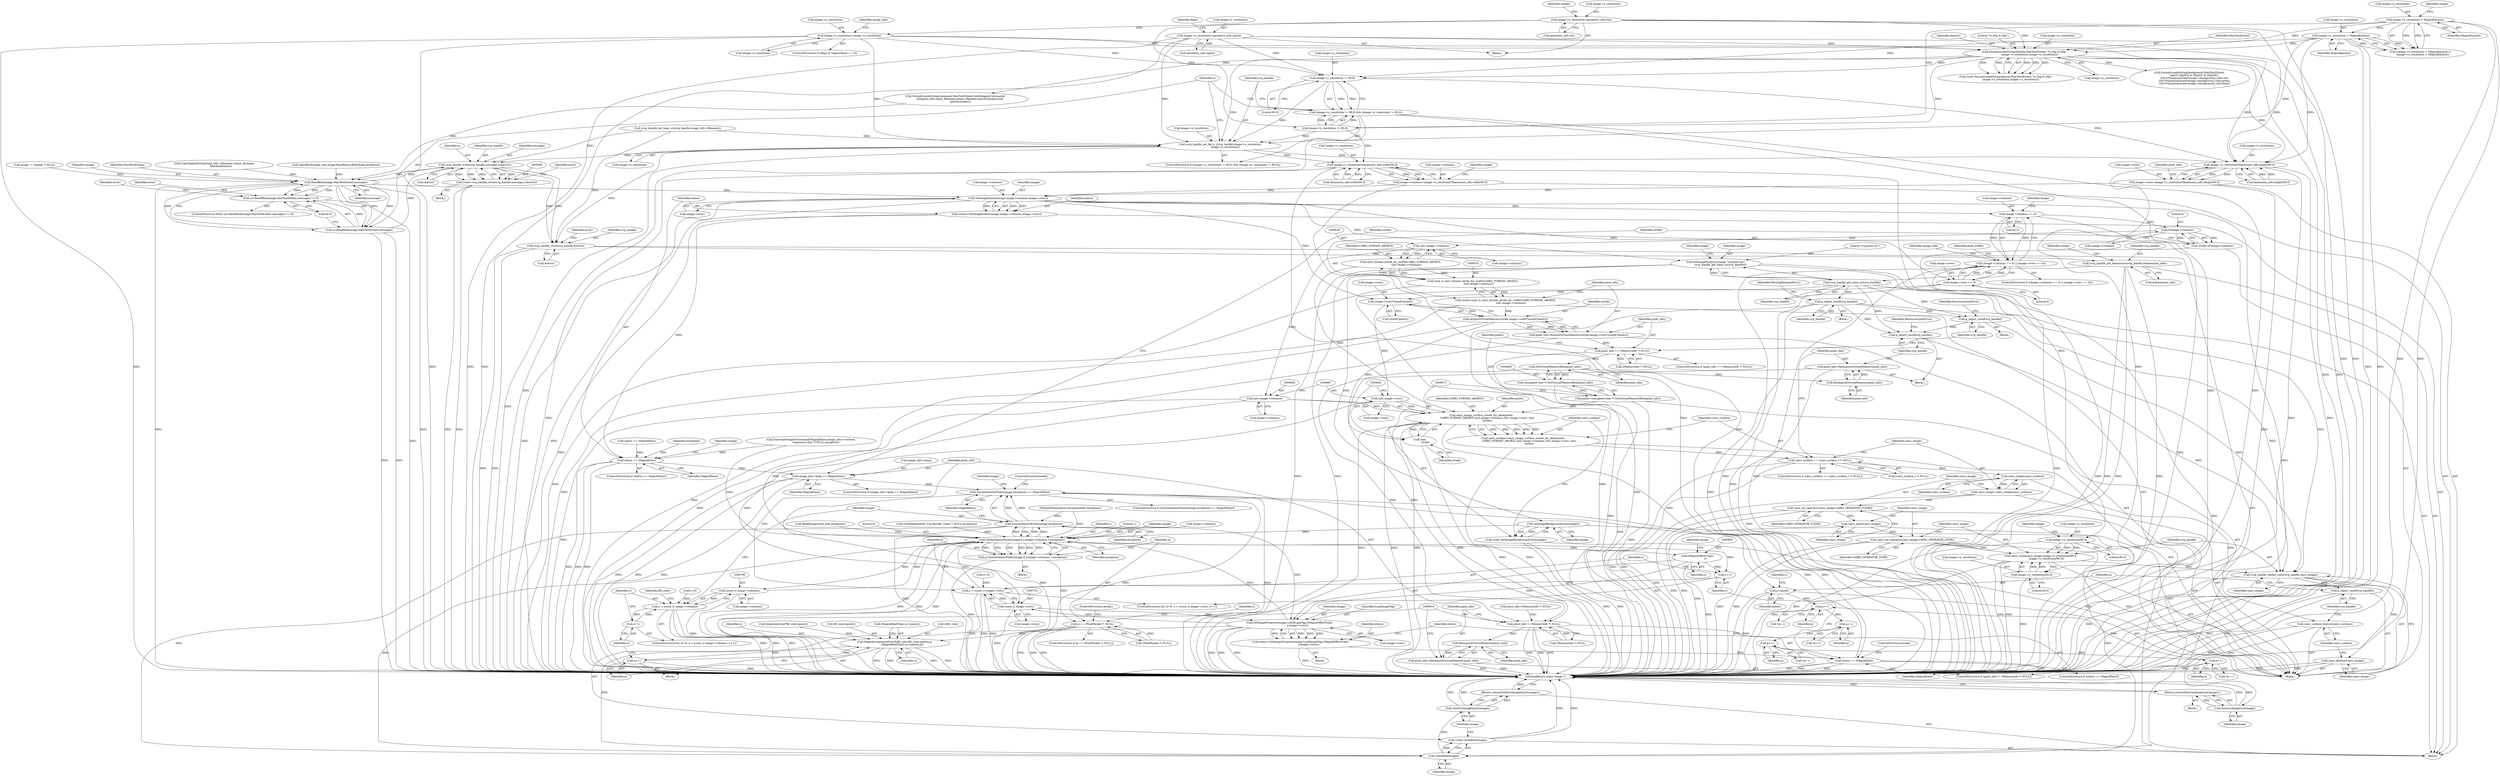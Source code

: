 digraph "0_ImageMagick_f6e9d0d9955e85bdd7540b251cd50d598dacc5e6_60@pointer" {
"1000466" [label="(Call,image->y_resolution != 90.0)"];
"1000224" [label="(Call,image->y_resolution=image->x_resolution)"];
"1000204" [label="(Call,image->x_resolution=geometry_info.rho)"];
"1000282" [label="(Call,FormatLocaleString(density,MaxTextExtent,\"%.20g,%.20g\",\n            image->x_resolution,image->y_resolution))"];
"1000185" [label="(Call,image->x_resolution < MagickEpsilon)"];
"1000190" [label="(Call,image->y_resolution < MagickEpsilon)"];
"1000211" [label="(Call,image->y_resolution=geometry_info.sigma)"];
"1000460" [label="(Call,(image->x_resolution != 90.0) && (image->y_resolution != 90.0))"];
"1000471" [label="(Call,rsvg_handle_set_dpi_x_y(svg_handle,image->x_resolution,\n            image->y_resolution))"];
"1000496" [label="(Call,rsvg_handle_write(svg_handle,message,n,&error))"];
"1000483" [label="(Call,ReadBlob(image,MaxTextExtent,message))"];
"1000480" [label="(Call,(n=ReadBlob(image,MaxTextExtent,message)) != 0)"];
"1000481" [label="(Call,n=ReadBlob(image,MaxTextExtent,message))"];
"1000564" [label="(Call,SetImageExtent(image,image->columns,image->rows))"];
"1000562" [label="(Call,status=SetImageExtent(image,image->columns,image->rows))"];
"1000573" [label="(Call,status == MagickFalse)"];
"1000618" [label="(Call,image_info->ping == MagickFalse)"];
"1000872" [label="(Call,SyncAuthenticPixels(image,exception) == MagickFalse)"];
"1000899" [label="(Call,status == MagickFalse)"];
"1000584" [label="(Call,DestroyImageList(image))"];
"1000583" [label="(Return,return(DestroyImageList(image));)"];
"1000591" [label="(Call,SetImageProperty(image,\"svg:base-uri\",\n           rsvg_handle_get_base_uri(svg_handle)))"];
"1000674" [label="(Call,SetImageBackgroundColor(image))"];
"1000672" [label="(Call,(void) SetImageBackgroundColor(image))"];
"1000762" [label="(Call,GetAuthenticPixels(image,0,y,image->columns,1,exception))"];
"1000757" [label="(Call,y++)"];
"1000750" [label="(Call,y < (ssize_t) image->rows)"];
"1000760" [label="(Call,q=GetAuthenticPixels(image,0,y,image->columns,1,exception))"];
"1000772" [label="(Call,q == (PixelPacket *) NULL)"];
"1000856" [label="(Call,MagickCompositeOver(&fill_color,fill_color.opacity,q,\n                  (MagickRealType) q->opacity,q))"];
"1000869" [label="(Call,q++)"];
"1000784" [label="(Call,(ssize_t) image->columns)"];
"1000782" [label="(Call,x < (ssize_t) image->columns)"];
"1000789" [label="(Call,x++)"];
"1000873" [label="(Call,SyncAuthenticPixels(image,exception))"];
"1000889" [label="(Call,SetImageProgress(image,LoadImageTag,(MagickOffsetType)\n                    y,image->rows))"];
"1000752" [label="(Call,(ssize_t) image->rows)"];
"1000887" [label="(Call,status=SetImageProgress(image,LoadImageTag,(MagickOffsetType)\n                    y,image->rows))"];
"1000915" [label="(Call,CloseBlob(image))"];
"1000913" [label="(Call,(void) CloseBlob(image))"];
"1000918" [label="(Call,GetFirstImageInList(image))"];
"1000917" [label="(Return,return(GetFirstImageInList(image));)"];
"1000892" [label="(Call,(MagickOffsetType)\n                    y)"];
"1000598" [label="(Call,image->columns == 0)"];
"1000597" [label="(Call,(image->columns == 0) || (image->rows == 0))"];
"1000627" [label="(Call,4*image->columns)"];
"1000625" [label="(Call,stride=4*image->columns)"];
"1000638" [label="(Call,(int) image->columns)"];
"1000636" [label="(Call,cairo_format_stride_for_width(CAIRO_FORMAT_ARGB32,\n              (int) image->columns))"];
"1000634" [label="(Call,(size_t) cairo_format_stride_for_width(CAIRO_FORMAT_ARGB32,\n              (int) image->columns))"];
"1000632" [label="(Call,stride=(size_t) cairo_format_stride_for_width(CAIRO_FORMAT_ARGB32,\n              (int) image->columns))"];
"1000645" [label="(Call,AcquireVirtualMemory(stride,image->rows*sizeof(*pixels)))"];
"1000643" [label="(Call,pixel_info=AcquireVirtualMemory(stride,image->rows*sizeof(*pixels)))"];
"1000655" [label="(Call,pixel_info == (MemoryInfo *) NULL)"];
"1000670" [label="(Call,GetVirtualMemoryBlob(pixel_info))"];
"1000668" [label="(Call,(unsigned char *) GetVirtualMemoryBlob(pixel_info))"];
"1000666" [label="(Call,pixels=(unsigned char *) GetVirtualMemoryBlob(pixel_info))"];
"1000678" [label="(Call,cairo_image_surface_create_for_data(pixels,\n              CAIRO_FORMAT_ARGB32,(int) image->columns,(int) image->rows, (int)\n              stride))"];
"1000676" [label="(Call,cairo_surface=cairo_image_surface_create_for_data(pixels,\n              CAIRO_FORMAT_ARGB32,(int) image->columns,(int) image->rows, (int)\n              stride))"];
"1000695" [label="(Call,cairo_surface == (cairo_surface_t *) NULL)"];
"1000712" [label="(Call,cairo_create(cairo_surface))"];
"1000710" [label="(Call,cairo_image=cairo_create(cairo_surface))"];
"1000714" [label="(Call,cairo_set_operator(cairo_image,CAIRO_OPERATOR_CLEAR))"];
"1000717" [label="(Call,cairo_paint(cairo_image))"];
"1000719" [label="(Call,cairo_set_operator(cairo_image,CAIRO_OPERATOR_OVER))"];
"1000722" [label="(Call,cairo_scale(cairo_image,image->x_resolution/90.0,\n              image->y_resolution/90.0))"];
"1000734" [label="(Call,rsvg_handle_render_cairo(svg_handle,cairo_image))"];
"1000737" [label="(Call,cairo_destroy(cairo_image))"];
"1000741" [label="(Call,g_object_unref(svg_handle))"];
"1000739" [label="(Call,cairo_surface_destroy(cairo_surface))"];
"1000743" [label="(Call,p=pixels)"];
"1000798" [label="(Call,p++)"];
"1000806" [label="(Call,p++)"];
"1000814" [label="(Call,p++)"];
"1000824" [label="(Call,p++)"];
"1000703" [label="(Call,RelinquishVirtualMemory(pixel_info))"];
"1000701" [label="(Call,pixel_info=RelinquishVirtualMemory(pixel_info))"];
"1000904" [label="(Call,pixel_info != (MemoryInfo *) NULL)"];
"1000911" [label="(Call,RelinquishVirtualMemory(pixel_info))"];
"1000909" [label="(Call,pixel_info=RelinquishVirtualMemory(pixel_info))"];
"1000691" [label="(Call,(int)\n              stride)"];
"1000681" [label="(Call,(int) image->columns)"];
"1000603" [label="(Call,image->rows == 0)"];
"1000647" [label="(Call,image->rows*sizeof(*pixels))"];
"1000686" [label="(Call,(int) image->rows)"];
"1000494" [label="(Call,(void) rsvg_handle_write(svg_handle,message,n,&error))"];
"1000515" [label="(Call,rsvg_handle_close(svg_handle,&error))"];
"1000527" [label="(Call,rsvg_handle_get_dimensions(svg_handle,&dimension_info))"];
"1000594" [label="(Call,rsvg_handle_get_base_uri(svg_handle))"];
"1000612" [label="(Call,g_object_unref(svg_handle))"];
"1000661" [label="(Call,g_object_unref(svg_handle))"];
"1000705" [label="(Call,g_object_unref(svg_handle))"];
"1000535" [label="(Call,image->x_resolution*dimension_info.width/90.0)"];
"1000531" [label="(Call,image->columns=image->x_resolution*dimension_info.width/90.0)"];
"1000724" [label="(Call,image->x_resolution/90.0)"];
"1000548" [label="(Call,image->y_resolution*dimension_info.height/90.0)"];
"1000544" [label="(Call,image->rows=image->y_resolution*dimension_info.height/90.0)"];
"1000729" [label="(Call,image->y_resolution/90.0)"];
"1000869" [label="(Call,q++)"];
"1000736" [label="(Identifier,cairo_image)"];
"1000490" [label="(Identifier,error)"];
"1000912" [label="(Identifier,pixel_info)"];
"1000905" [label="(Identifier,pixel_info)"];
"1000648" [label="(Call,image->rows)"];
"1000789" [label="(Call,x++)"];
"1000625" [label="(Call,stride=4*image->columns)"];
"1000779" [label="(Call,x=0)"];
"1000623" [label="(Block,)"];
"1000454" [label="(Call,rsvg_handle_set_base_uri(svg_handle,image_info->filename))"];
"1000765" [label="(Identifier,y)"];
"1000603" [label="(Call,image->rows == 0)"];
"1000466" [label="(Call,image->y_resolution != 90.0)"];
"1000191" [label="(Call,image->y_resolution)"];
"1000576" [label="(Block,)"];
"1000235" [label="(Identifier,image_info)"];
"1000670" [label="(Call,GetVirtualMemoryBlob(pixel_info))"];
"1000704" [label="(Identifier,pixel_info)"];
"1000194" [label="(Identifier,MagickEpsilon)"];
"1000873" [label="(Call,SyncAuthenticPixels(image,exception))"];
"1000886" [label="(Block,)"];
"1000863" [label="(Call,(MagickRealType) q->opacity)"];
"1000613" [label="(Identifier,svg_handle)"];
"1000552" [label="(Call,dimension_info.height/90.0)"];
"1000190" [label="(Call,image->y_resolution < MagickEpsilon)"];
"1000213" [label="(Identifier,image)"];
"1000761" [label="(Identifier,q)"];
"1000696" [label="(Identifier,cairo_surface)"];
"1000728" [label="(Literal,90.0)"];
"1000483" [label="(Call,ReadBlob(image,MaxTextExtent,message))"];
"1000891" [label="(Identifier,LoadImageTag)"];
"1000919" [label="(Identifier,image)"];
"1000532" [label="(Call,image->columns)"];
"1000752" [label="(Call,(ssize_t) image->rows)"];
"1000911" [label="(Call,RelinquishVirtualMemory(pixel_info))"];
"1000527" [label="(Call,rsvg_handle_get_dimensions(svg_handle,&dimension_info))"];
"1000769" [label="(Literal,1)"];
"1000585" [label="(Identifier,image)"];
"1000871" [label="(ControlStructure,if (SyncAuthenticPixels(image,exception) == MagickFalse))"];
"1000784" [label="(Call,(ssize_t) image->columns)"];
"1000473" [label="(Call,image->x_resolution)"];
"1000620" [label="(Identifier,image_info)"];
"1000680" [label="(Identifier,CAIRO_FORMAT_ARGB32)"];
"1000212" [label="(Call,image->y_resolution)"];
"1000511" [label="(Identifier,error)"];
"1000697" [label="(Call,(cairo_surface_t *) NULL)"];
"1000656" [label="(Identifier,pixel_info)"];
"1000773" [label="(Identifier,q)"];
"1000763" [label="(Identifier,image)"];
"1000612" [label="(Call,g_object_unref(svg_handle))"];
"1000595" [label="(Identifier,svg_handle)"];
"1000500" [label="(Call,&error)"];
"1000766" [label="(Call,image->columns)"];
"1000636" [label="(Call,cairo_format_stride_for_width(CAIRO_FORMAT_ARGB32,\n              (int) image->columns))"];
"1000813" [label="(Call,*p++)"];
"1000730" [label="(Call,image->y_resolution)"];
"1000678" [label="(Call,cairo_image_surface_create_for_data(pixels,\n              CAIRO_FORMAT_ARGB32,(int) image->columns,(int) image->rows, (int)\n              stride))"];
"1000655" [label="(Call,pixel_info == (MemoryInfo *) NULL)"];
"1000915" [label="(Call,CloseBlob(image))"];
"1000714" [label="(Call,cairo_set_operator(cairo_image,CAIRO_OPERATOR_CLEAR))"];
"1000531" [label="(Call,image->columns=image->x_resolution*dimension_info.width/90.0)"];
"1000798" [label="(Call,p++)"];
"1000481" [label="(Call,n=ReadBlob(image,MaxTextExtent,message))"];
"1000706" [label="(Identifier,svg_handle)"];
"1000909" [label="(Call,pixel_info=RelinquishVirtualMemory(pixel_info))"];
"1000806" [label="(Call,p++)"];
"1000294" [label="(Call,FormatLocaleString(background,MaxTextExtent,\n            \"rgb(%.20g%%,%.20g%%,%.20g%%)\",\n            100.0*QuantumScale*image->background_color.red,\n            100.0*QuantumScale*image->background_color.green,\n            100.0*QuantumScale*image->background_color.blue))"];
"1000876" [label="(Identifier,MagickFalse)"];
"1000901" [label="(Identifier,MagickFalse)"];
"1000482" [label="(Identifier,n)"];
"1000498" [label="(Identifier,message)"];
"1000632" [label="(Call,stride=(size_t) cairo_format_stride_for_width(CAIRO_FORMAT_ARGB32,\n              (int) image->columns))"];
"1000700" [label="(Block,)"];
"1000683" [label="(Call,image->columns)"];
"1000604" [label="(Call,image->rows)"];
"1000418" [label="(Call,image != (Image *) NULL)"];
"1000622" [label="(Identifier,MagickFalse)"];
"1000688" [label="(Call,image->rows)"];
"1000857" [label="(Call,&fill_color)"];
"1000782" [label="(Call,x < (ssize_t) image->columns)"];
"1000611" [label="(Identifier,pixel_buffer)"];
"1000724" [label="(Call,image->x_resolution/90.0)"];
"1000533" [label="(Identifier,image)"];
"1000545" [label="(Call,image->rows)"];
"1000695" [label="(Call,cairo_surface == (cairo_surface_t *) NULL)"];
"1000814" [label="(Call,p++)"];
"1000617" [label="(ControlStructure,if (image_info->ping == MagickFalse))"];
"1000771" [label="(ControlStructure,if (q == (PixelPacket *) NULL))"];
"1000536" [label="(Call,image->x_resolution)"];
"1000548" [label="(Call,image->y_resolution*dimension_info.height/90.0)"];
"1000208" [label="(Call,geometry_info.rho)"];
"1000640" [label="(Call,image->columns)"];
"1000646" [label="(Identifier,stride)"];
"1000676" [label="(Call,cairo_surface=cairo_image_surface_create_for_data(pixels,\n              CAIRO_FORMAT_ARGB32,(int) image->columns,(int) image->rows, (int)\n              stride))"];
"1000662" [label="(Identifier,svg_handle)"];
"1000740" [label="(Identifier,cairo_surface)"];
"1000488" [label="(Block,)"];
"1000777" [label="(ControlStructure,break;)"];
"1000824" [label="(Call,p++)"];
"1000521" [label="(Identifier,error)"];
"1000584" [label="(Call,DestroyImageList(image))"];
"1000754" [label="(Call,image->rows)"];
"1000917" [label="(Return,return(GetFirstImageInList(image));)"];
"1000566" [label="(Call,image->columns)"];
"1000903" [label="(ControlStructure,if (pixel_info != (MemoryInfo *) NULL))"];
"1000471" [label="(Call,rsvg_handle_set_dpi_x_y(svg_handle,image->x_resolution,\n            image->y_resolution))"];
"1000280" [label="(Call,(void) FormatLocaleString(density,MaxTextExtent,\"%.20g,%.20g\",\n            image->x_resolution,image->y_resolution))"];
"1000494" [label="(Call,(void) rsvg_handle_write(svg_handle,message,n,&error))"];
"1000895" [label="(Call,image->rows)"];
"1000916" [label="(Identifier,image)"];
"1000887" [label="(Call,status=SetImageProgress(image,LoadImageTag,(MagickOffsetType)\n                    y,image->rows))"];
"1000398" [label="(Call,CopyMagickString(read_info->filename,output_filename,\n                MaxTextExtent))"];
"1000461" [label="(Call,image->x_resolution != 90.0)"];
"1000904" [label="(Call,pixel_info != (MemoryInfo *) NULL)"];
"1000705" [label="(Call,g_object_unref(svg_handle))"];
"1000807" [label="(Identifier,p)"];
"1000165" [label="(Call,OpenBlob(image_info,image,ReadBinaryBlobMode,exception))"];
"1000575" [label="(Identifier,MagickFalse)"];
"1000572" [label="(ControlStructure,if (status == MagickFalse))"];
"1000284" [label="(Identifier,MaxTextExtent)"];
"1000619" [label="(Call,image_info->ping)"];
"1000872" [label="(Call,SyncAuthenticPixels(image,exception) == MagickFalse)"];
"1000668" [label="(Call,(unsigned char *) GetVirtualMemoryBlob(pixel_info))"];
"1000742" [label="(Identifier,svg_handle)"];
"1000719" [label="(Call,cairo_set_operator(cairo_image,CAIRO_OPERATOR_OVER))"];
"1000647" [label="(Call,image->rows*sizeof(*pixels))"];
"1000597" [label="(Call,(image->columns == 0) || (image->rows == 0))"];
"1000735" [label="(Identifier,svg_handle)"];
"1000661" [label="(Call,g_object_unref(svg_handle))"];
"1000718" [label="(Identifier,cairo_image)"];
"1000862" [label="(Identifier,q)"];
"1000832" [label="(Call,QuantumScale*fill_color.opacity)"];
"1000739" [label="(Call,cairo_surface_destroy(cairo_surface))"];
"1000717" [label="(Call,cairo_paint(cairo_image))"];
"1000722" [label="(Call,cairo_scale(cairo_image,image->x_resolution/90.0,\n              image->y_resolution/90.0))"];
"1000797" [label="(Call,*p++)"];
"1000539" [label="(Call,dimension_info.width/90.0)"];
"1000588" [label="(Identifier,image)"];
"1000870" [label="(Identifier,q)"];
"1000283" [label="(Identifier,density)"];
"1000546" [label="(Identifier,image)"];
"1000856" [label="(Call,MagickCompositeOver(&fill_color,fill_color.opacity,q,\n                  (MagickRealType) q->opacity,q))"];
"1000679" [label="(Identifier,pixels)"];
"1001464" [label="(MethodReturn,static Image *)"];
"1000557" [label="(Call,pixel_info=(MemoryInfo *) NULL)"];
"1000460" [label="(Call,(image->x_resolution != 90.0) && (image->y_resolution != 90.0))"];
"1000691" [label="(Call,(int)\n              stride)"];
"1000720" [label="(Identifier,cairo_image)"];
"1000731" [label="(Identifier,image)"];
"1000674" [label="(Call,SetImageBackgroundColor(image))"];
"1000186" [label="(Call,image->x_resolution)"];
"1000790" [label="(Identifier,x)"];
"1000733" [label="(Literal,90.0)"];
"1000499" [label="(Identifier,n)"];
"1000406" [label="(Call,ReadImage(read_info,exception))"];
"1000910" [label="(Identifier,pixel_info)"];
"1000574" [label="(Identifier,status)"];
"1000762" [label="(Call,GetAuthenticPixels(image,0,y,image->columns,1,exception))"];
"1000681" [label="(Call,(int) image->columns)"];
"1000759" [label="(Block,)"];
"1000748" [label="(Identifier,y)"];
"1000729" [label="(Call,image->y_resolution/90.0)"];
"1000479" [label="(ControlStructure,while ((n=ReadBlob(image,MaxTextExtent,message)) != 0))"];
"1000599" [label="(Call,image->columns)"];
"1000342" [label="(Call,FormatLocaleString(command,MaxTextExtent,GetDelegateCommands(\n            delegate_info),input_filename,output_filename,density,background,\n            opacity,unique))"];
"1000778" [label="(ControlStructure,for (x=0; x < (ssize_t) image->columns; x++))"];
"1000716" [label="(Identifier,CAIRO_OPERATOR_CLEAR)"];
"1000480" [label="(Call,(n=ReadBlob(image,MaxTextExtent,message)) != 0)"];
"1000657" [label="(Call,(MemoryInfo *) NULL)"];
"1000892" [label="(Call,(MagickOffsetType)\n                    y)"];
"1000772" [label="(Call,q == (PixelPacket *) NULL)"];
"1000562" [label="(Call,status=SetImageExtent(image,image->columns,image->rows))"];
"1000758" [label="(Identifier,y)"];
"1000282" [label="(Call,FormatLocaleString(density,MaxTextExtent,\"%.20g,%.20g\",\n            image->x_resolution,image->y_resolution))"];
"1000285" [label="(Literal,\"%.20g,%.20g\")"];
"1000913" [label="(Call,(void) CloseBlob(image))"];
"1000783" [label="(Identifier,x)"];
"1000476" [label="(Call,image->y_resolution)"];
"1000484" [label="(Identifier,image)"];
"1000786" [label="(Call,image->columns)"];
"1000799" [label="(Identifier,p)"];
"1000497" [label="(Identifier,svg_handle)"];
"1000701" [label="(Call,pixel_info=RelinquishVirtualMemory(pixel_info))"];
"1000607" [label="(Literal,0)"];
"1000902" [label="(ControlStructure,break;)"];
"1000664" [label="(Identifier,ResourceLimitError)"];
"1000774" [label="(Call,(PixelPacket *) NULL)"];
"1000890" [label="(Identifier,image)"];
"1000764" [label="(Literal,0)"];
"1000671" [label="(Identifier,pixel_info)"];
"1000204" [label="(Call,image->x_resolution=geometry_info.rho)"];
"1000615" [label="(Identifier,MissingDelegateError)"];
"1000750" [label="(Call,y < (ssize_t) image->rows)"];
"1000672" [label="(Call,(void) SetImageBackgroundColor(image))"];
"1000805" [label="(Call,*p++)"];
"1000823" [label="(Call,*p++)"];
"1000888" [label="(Identifier,status)"];
"1000564" [label="(Call,SetImageExtent(image,image->columns,image->rows))"];
"1000643" [label="(Call,pixel_info=AcquireVirtualMemory(stride,image->rows*sizeof(*pixels)))"];
"1000185" [label="(Call,image->x_resolution < MagickEpsilon)"];
"1000602" [label="(Literal,0)"];
"1000694" [label="(ControlStructure,if (cairo_surface == (cairo_surface_t *) NULL))"];
"1000900" [label="(Identifier,status)"];
"1000472" [label="(Identifier,svg_handle)"];
"1000189" [label="(Identifier,MagickEpsilon)"];
"1000594" [label="(Call,rsvg_handle_get_base_uri(svg_handle))"];
"1000645" [label="(Call,AcquireVirtualMemory(stride,image->rows*sizeof(*pixels)))"];
"1000195" [label="(Block,)"];
"1000192" [label="(Identifier,image)"];
"1000667" [label="(Identifier,pixels)"];
"1000634" [label="(Call,(size_t) cairo_format_stride_for_width(CAIRO_FORMAT_ARGB32,\n              (int) image->columns))"];
"1000660" [label="(Block,)"];
"1000467" [label="(Call,image->y_resolution)"];
"1000573" [label="(Call,status == MagickFalse)"];
"1000600" [label="(Identifier,image)"];
"1000583" [label="(Return,return(DestroyImageList(image));)"];
"1000825" [label="(Identifier,p)"];
"1000629" [label="(Call,image->columns)"];
"1000224" [label="(Call,image->y_resolution=image->x_resolution)"];
"1000544" [label="(Call,image->rows=image->y_resolution*dimension_info.height/90.0)"];
"1000877" [label="(ControlStructure,break;)"];
"1000743" [label="(Call,p=pixels)"];
"1000686" [label="(Call,(int) image->rows)"];
"1000644" [label="(Identifier,pixel_info)"];
"1000211" [label="(Call,image->y_resolution=geometry_info.sigma)"];
"1000711" [label="(Identifier,cairo_image)"];
"1000605" [label="(Identifier,image)"];
"1000654" [label="(ControlStructure,if (pixel_info == (MemoryInfo *) NULL))"];
"1000528" [label="(Identifier,svg_handle)"];
"1000565" [label="(Identifier,image)"];
"1000591" [label="(Call,SetImageProperty(image,\"svg:base-uri\",\n           rsvg_handle_get_base_uri(svg_handle)))"];
"1000715" [label="(Identifier,cairo_image)"];
"1000598" [label="(Call,image->columns == 0)"];
"1000881" [label="(Identifier,image)"];
"1000889" [label="(Call,SetImageProgress(image,LoadImageTag,(MagickOffsetType)\n                    y,image->rows))"];
"1000747" [label="(Call,y=0)"];
"1000515" [label="(Call,rsvg_handle_close(svg_handle,&error))"];
"1000712" [label="(Call,cairo_create(cairo_surface))"];
"1000618" [label="(Call,image_info->ping == MagickFalse)"];
"1000741" [label="(Call,g_object_unref(svg_handle))"];
"1000708" [label="(Identifier,ResourceLimitError)"];
"1000899" [label="(Call,status == MagickFalse)"];
"1000896" [label="(Identifier,image)"];
"1000529" [label="(Call,&dimension_info)"];
"1000289" [label="(Call,image->y_resolution)"];
"1000770" [label="(Identifier,exception)"];
"1000205" [label="(Call,image->x_resolution)"];
"1000723" [label="(Identifier,cairo_image)"];
"1000184" [label="(Call,(image->x_resolution < MagickEpsilon) ||\n      (image->y_resolution < MagickEpsilon))"];
"1000627" [label="(Call,4*image->columns)"];
"1000516" [label="(Identifier,svg_handle)"];
"1000666" [label="(Call,pixels=(unsigned char *) GetVirtualMemoryBlob(pixel_info))"];
"1000794" [label="(Identifier,fill_color)"];
"1000713" [label="(Identifier,cairo_surface)"];
"1000744" [label="(Identifier,p)"];
"1000486" [label="(Identifier,message)"];
"1000693" [label="(Identifier,stride)"];
"1000549" [label="(Call,image->y_resolution)"];
"1000558" [label="(Identifier,pixel_info)"];
"1000780" [label="(Identifier,x)"];
"1000487" [label="(Literal,0)"];
"1000751" [label="(Identifier,y)"];
"1000596" [label="(ControlStructure,if ((image->columns == 0) || (image->rows == 0)))"];
"1000637" [label="(Identifier,CAIRO_FORMAT_ARGB32)"];
"1000675" [label="(Identifier,image)"];
"1000228" [label="(Call,image->x_resolution)"];
"1000894" [label="(Identifier,y)"];
"1000569" [label="(Call,image->rows)"];
"1000746" [label="(ControlStructure,for (y=0; y < (ssize_t) image->rows; y++))"];
"1000859" [label="(Call,fill_color.opacity)"];
"1000710" [label="(Call,cairo_image=cairo_create(cairo_surface))"];
"1000745" [label="(Identifier,pixels)"];
"1000221" [label="(Identifier,flags)"];
"1000517" [label="(Call,&error)"];
"1000651" [label="(Call,sizeof(*pixels))"];
"1000215" [label="(Call,geometry_info.sigma)"];
"1000738" [label="(Identifier,cairo_image)"];
"1000355" [label="(Call,ExternalDelegateCommand(MagickFalse,image_info->verbose,\n            command,(char *) NULL,exception))"];
"1000504" [label="(Identifier,error)"];
"1000243" [label="(Call,GetDelegateInfo(\"svg:decode\",(char *) NULL,exception))"];
"1000171" [label="(Call,status == MagickFalse)"];
"1000608" [label="(Block,)"];
"1000485" [label="(Identifier,MaxTextExtent)"];
"1000918" [label="(Call,GetFirstImageInList(image))"];
"1000535" [label="(Call,image->x_resolution*dimension_info.width/90.0)"];
"1000721" [label="(Identifier,CAIRO_OPERATOR_OVER)"];
"1000225" [label="(Call,image->y_resolution)"];
"1000578" [label="(Identifier,exception)"];
"1000592" [label="(Identifier,image)"];
"1000628" [label="(Literal,4)"];
"1000633" [label="(Identifier,stride)"];
"1000874" [label="(Identifier,image)"];
"1000737" [label="(Call,cairo_destroy(cairo_image))"];
"1000470" [label="(Literal,90.0)"];
"1000593" [label="(Literal,\"svg:base-uri\")"];
"1000677" [label="(Identifier,cairo_surface)"];
"1000734" [label="(Call,rsvg_handle_render_cairo(svg_handle,cairo_image))"];
"1000906" [label="(Call,(MemoryInfo *) NULL)"];
"1000429" [label="(Block,)"];
"1000760" [label="(Call,q=GetAuthenticPixels(image,0,y,image->columns,1,exception))"];
"1000703" [label="(Call,RelinquishVirtualMemory(pixel_info))"];
"1000108" [label="(MethodParameterIn,ExceptionInfo *exception)"];
"1000563" [label="(Identifier,status)"];
"1000286" [label="(Call,image->x_resolution)"];
"1000868" [label="(Identifier,q)"];
"1000791" [label="(Block,)"];
"1000725" [label="(Call,image->x_resolution)"];
"1000757" [label="(Call,y++)"];
"1000898" [label="(ControlStructure,if (status == MagickFalse))"];
"1000638" [label="(Call,(int) image->columns)"];
"1000702" [label="(Identifier,pixel_info)"];
"1000218" [label="(ControlStructure,if ((flags & SigmaValue) == 0))"];
"1000815" [label="(Identifier,p)"];
"1000496" [label="(Call,rsvg_handle_write(svg_handle,message,n,&error))"];
"1000459" [label="(ControlStructure,if ((image->x_resolution != 90.0) && (image->y_resolution != 90.0)))"];
"1000626" [label="(Identifier,stride)"];
"1000875" [label="(Identifier,exception)"];
"1000466" -> "1000460"  [label="AST: "];
"1000466" -> "1000470"  [label="CFG: "];
"1000467" -> "1000466"  [label="AST: "];
"1000470" -> "1000466"  [label="AST: "];
"1000460" -> "1000466"  [label="CFG: "];
"1000466" -> "1000460"  [label="DDG: "];
"1000466" -> "1000460"  [label="DDG: "];
"1000224" -> "1000466"  [label="DDG: "];
"1000282" -> "1000466"  [label="DDG: "];
"1000190" -> "1000466"  [label="DDG: "];
"1000211" -> "1000466"  [label="DDG: "];
"1000466" -> "1000471"  [label="DDG: "];
"1000466" -> "1000548"  [label="DDG: "];
"1000224" -> "1000218"  [label="AST: "];
"1000224" -> "1000228"  [label="CFG: "];
"1000225" -> "1000224"  [label="AST: "];
"1000228" -> "1000224"  [label="AST: "];
"1000235" -> "1000224"  [label="CFG: "];
"1000224" -> "1001464"  [label="DDG: "];
"1000224" -> "1001464"  [label="DDG: "];
"1000204" -> "1000224"  [label="DDG: "];
"1000224" -> "1000282"  [label="DDG: "];
"1000224" -> "1000471"  [label="DDG: "];
"1000224" -> "1000548"  [label="DDG: "];
"1000204" -> "1000195"  [label="AST: "];
"1000204" -> "1000208"  [label="CFG: "];
"1000205" -> "1000204"  [label="AST: "];
"1000208" -> "1000204"  [label="AST: "];
"1000213" -> "1000204"  [label="CFG: "];
"1000204" -> "1001464"  [label="DDG: "];
"1000204" -> "1001464"  [label="DDG: "];
"1000204" -> "1000282"  [label="DDG: "];
"1000204" -> "1000461"  [label="DDG: "];
"1000282" -> "1000280"  [label="AST: "];
"1000282" -> "1000289"  [label="CFG: "];
"1000283" -> "1000282"  [label="AST: "];
"1000284" -> "1000282"  [label="AST: "];
"1000285" -> "1000282"  [label="AST: "];
"1000286" -> "1000282"  [label="AST: "];
"1000289" -> "1000282"  [label="AST: "];
"1000280" -> "1000282"  [label="CFG: "];
"1000282" -> "1001464"  [label="DDG: "];
"1000282" -> "1001464"  [label="DDG: "];
"1000282" -> "1000280"  [label="DDG: "];
"1000282" -> "1000280"  [label="DDG: "];
"1000282" -> "1000280"  [label="DDG: "];
"1000282" -> "1000280"  [label="DDG: "];
"1000282" -> "1000280"  [label="DDG: "];
"1000185" -> "1000282"  [label="DDG: "];
"1000190" -> "1000282"  [label="DDG: "];
"1000211" -> "1000282"  [label="DDG: "];
"1000282" -> "1000294"  [label="DDG: "];
"1000282" -> "1000342"  [label="DDG: "];
"1000282" -> "1000461"  [label="DDG: "];
"1000282" -> "1000471"  [label="DDG: "];
"1000282" -> "1000548"  [label="DDG: "];
"1000185" -> "1000184"  [label="AST: "];
"1000185" -> "1000189"  [label="CFG: "];
"1000186" -> "1000185"  [label="AST: "];
"1000189" -> "1000185"  [label="AST: "];
"1000192" -> "1000185"  [label="CFG: "];
"1000184" -> "1000185"  [label="CFG: "];
"1000185" -> "1001464"  [label="DDG: "];
"1000185" -> "1001464"  [label="DDG: "];
"1000185" -> "1000184"  [label="DDG: "];
"1000185" -> "1000184"  [label="DDG: "];
"1000185" -> "1000190"  [label="DDG: "];
"1000185" -> "1000461"  [label="DDG: "];
"1000190" -> "1000184"  [label="AST: "];
"1000190" -> "1000194"  [label="CFG: "];
"1000191" -> "1000190"  [label="AST: "];
"1000194" -> "1000190"  [label="AST: "];
"1000184" -> "1000190"  [label="CFG: "];
"1000190" -> "1001464"  [label="DDG: "];
"1000190" -> "1001464"  [label="DDG: "];
"1000190" -> "1000184"  [label="DDG: "];
"1000190" -> "1000184"  [label="DDG: "];
"1000190" -> "1000471"  [label="DDG: "];
"1000190" -> "1000548"  [label="DDG: "];
"1000211" -> "1000195"  [label="AST: "];
"1000211" -> "1000215"  [label="CFG: "];
"1000212" -> "1000211"  [label="AST: "];
"1000215" -> "1000211"  [label="AST: "];
"1000221" -> "1000211"  [label="CFG: "];
"1000211" -> "1001464"  [label="DDG: "];
"1000211" -> "1001464"  [label="DDG: "];
"1000211" -> "1000471"  [label="DDG: "];
"1000211" -> "1000548"  [label="DDG: "];
"1000460" -> "1000459"  [label="AST: "];
"1000460" -> "1000461"  [label="CFG: "];
"1000461" -> "1000460"  [label="AST: "];
"1000472" -> "1000460"  [label="CFG: "];
"1000482" -> "1000460"  [label="CFG: "];
"1000460" -> "1001464"  [label="DDG: "];
"1000460" -> "1001464"  [label="DDG: "];
"1000460" -> "1001464"  [label="DDG: "];
"1000461" -> "1000460"  [label="DDG: "];
"1000461" -> "1000460"  [label="DDG: "];
"1000471" -> "1000459"  [label="AST: "];
"1000471" -> "1000476"  [label="CFG: "];
"1000472" -> "1000471"  [label="AST: "];
"1000473" -> "1000471"  [label="AST: "];
"1000476" -> "1000471"  [label="AST: "];
"1000482" -> "1000471"  [label="CFG: "];
"1000471" -> "1001464"  [label="DDG: "];
"1000454" -> "1000471"  [label="DDG: "];
"1000461" -> "1000471"  [label="DDG: "];
"1000471" -> "1000496"  [label="DDG: "];
"1000471" -> "1000515"  [label="DDG: "];
"1000471" -> "1000535"  [label="DDG: "];
"1000471" -> "1000548"  [label="DDG: "];
"1000496" -> "1000494"  [label="AST: "];
"1000496" -> "1000500"  [label="CFG: "];
"1000497" -> "1000496"  [label="AST: "];
"1000498" -> "1000496"  [label="AST: "];
"1000499" -> "1000496"  [label="AST: "];
"1000500" -> "1000496"  [label="AST: "];
"1000494" -> "1000496"  [label="CFG: "];
"1000496" -> "1000483"  [label="DDG: "];
"1000496" -> "1000494"  [label="DDG: "];
"1000496" -> "1000494"  [label="DDG: "];
"1000496" -> "1000494"  [label="DDG: "];
"1000496" -> "1000494"  [label="DDG: "];
"1000454" -> "1000496"  [label="DDG: "];
"1000483" -> "1000496"  [label="DDG: "];
"1000481" -> "1000496"  [label="DDG: "];
"1000496" -> "1000515"  [label="DDG: "];
"1000496" -> "1000515"  [label="DDG: "];
"1000483" -> "1000481"  [label="AST: "];
"1000483" -> "1000486"  [label="CFG: "];
"1000484" -> "1000483"  [label="AST: "];
"1000485" -> "1000483"  [label="AST: "];
"1000486" -> "1000483"  [label="AST: "];
"1000481" -> "1000483"  [label="CFG: "];
"1000483" -> "1001464"  [label="DDG: "];
"1000483" -> "1001464"  [label="DDG: "];
"1000483" -> "1000480"  [label="DDG: "];
"1000483" -> "1000480"  [label="DDG: "];
"1000483" -> "1000480"  [label="DDG: "];
"1000483" -> "1000481"  [label="DDG: "];
"1000483" -> "1000481"  [label="DDG: "];
"1000483" -> "1000481"  [label="DDG: "];
"1000165" -> "1000483"  [label="DDG: "];
"1000418" -> "1000483"  [label="DDG: "];
"1000342" -> "1000483"  [label="DDG: "];
"1000398" -> "1000483"  [label="DDG: "];
"1000483" -> "1000564"  [label="DDG: "];
"1000480" -> "1000479"  [label="AST: "];
"1000480" -> "1000487"  [label="CFG: "];
"1000481" -> "1000480"  [label="AST: "];
"1000487" -> "1000480"  [label="AST: "];
"1000490" -> "1000480"  [label="CFG: "];
"1000511" -> "1000480"  [label="CFG: "];
"1000480" -> "1001464"  [label="DDG: "];
"1000481" -> "1000480"  [label="DDG: "];
"1000482" -> "1000481"  [label="AST: "];
"1000487" -> "1000481"  [label="CFG: "];
"1000481" -> "1001464"  [label="DDG: "];
"1000481" -> "1001464"  [label="DDG: "];
"1000564" -> "1000562"  [label="AST: "];
"1000564" -> "1000569"  [label="CFG: "];
"1000565" -> "1000564"  [label="AST: "];
"1000566" -> "1000564"  [label="AST: "];
"1000569" -> "1000564"  [label="AST: "];
"1000562" -> "1000564"  [label="CFG: "];
"1000564" -> "1001464"  [label="DDG: "];
"1000564" -> "1001464"  [label="DDG: "];
"1000564" -> "1000562"  [label="DDG: "];
"1000564" -> "1000562"  [label="DDG: "];
"1000564" -> "1000562"  [label="DDG: "];
"1000531" -> "1000564"  [label="DDG: "];
"1000544" -> "1000564"  [label="DDG: "];
"1000564" -> "1000584"  [label="DDG: "];
"1000564" -> "1000591"  [label="DDG: "];
"1000564" -> "1000598"  [label="DDG: "];
"1000564" -> "1000603"  [label="DDG: "];
"1000564" -> "1000647"  [label="DDG: "];
"1000562" -> "1000429"  [label="AST: "];
"1000563" -> "1000562"  [label="AST: "];
"1000574" -> "1000562"  [label="CFG: "];
"1000562" -> "1001464"  [label="DDG: "];
"1000562" -> "1000573"  [label="DDG: "];
"1000573" -> "1000572"  [label="AST: "];
"1000573" -> "1000575"  [label="CFG: "];
"1000574" -> "1000573"  [label="AST: "];
"1000575" -> "1000573"  [label="AST: "];
"1000578" -> "1000573"  [label="CFG: "];
"1000588" -> "1000573"  [label="CFG: "];
"1000573" -> "1001464"  [label="DDG: "];
"1000573" -> "1001464"  [label="DDG: "];
"1000573" -> "1001464"  [label="DDG: "];
"1000355" -> "1000573"  [label="DDG: "];
"1000171" -> "1000573"  [label="DDG: "];
"1000573" -> "1000618"  [label="DDG: "];
"1000618" -> "1000617"  [label="AST: "];
"1000618" -> "1000622"  [label="CFG: "];
"1000619" -> "1000618"  [label="AST: "];
"1000622" -> "1000618"  [label="AST: "];
"1000626" -> "1000618"  [label="CFG: "];
"1000905" -> "1000618"  [label="CFG: "];
"1000618" -> "1001464"  [label="DDG: "];
"1000618" -> "1001464"  [label="DDG: "];
"1000618" -> "1001464"  [label="DDG: "];
"1000618" -> "1000872"  [label="DDG: "];
"1000872" -> "1000871"  [label="AST: "];
"1000872" -> "1000876"  [label="CFG: "];
"1000873" -> "1000872"  [label="AST: "];
"1000876" -> "1000872"  [label="AST: "];
"1000877" -> "1000872"  [label="CFG: "];
"1000881" -> "1000872"  [label="CFG: "];
"1000872" -> "1001464"  [label="DDG: "];
"1000872" -> "1001464"  [label="DDG: "];
"1000872" -> "1001464"  [label="DDG: "];
"1000873" -> "1000872"  [label="DDG: "];
"1000873" -> "1000872"  [label="DDG: "];
"1000899" -> "1000872"  [label="DDG: "];
"1000872" -> "1000899"  [label="DDG: "];
"1000899" -> "1000898"  [label="AST: "];
"1000899" -> "1000901"  [label="CFG: "];
"1000900" -> "1000899"  [label="AST: "];
"1000901" -> "1000899"  [label="AST: "];
"1000902" -> "1000899"  [label="CFG: "];
"1000758" -> "1000899"  [label="CFG: "];
"1000899" -> "1001464"  [label="DDG: "];
"1000899" -> "1001464"  [label="DDG: "];
"1000899" -> "1001464"  [label="DDG: "];
"1000887" -> "1000899"  [label="DDG: "];
"1000584" -> "1000583"  [label="AST: "];
"1000584" -> "1000585"  [label="CFG: "];
"1000585" -> "1000584"  [label="AST: "];
"1000583" -> "1000584"  [label="CFG: "];
"1000584" -> "1001464"  [label="DDG: "];
"1000584" -> "1001464"  [label="DDG: "];
"1000584" -> "1000583"  [label="DDG: "];
"1000583" -> "1000576"  [label="AST: "];
"1001464" -> "1000583"  [label="CFG: "];
"1000583" -> "1001464"  [label="DDG: "];
"1000591" -> "1000429"  [label="AST: "];
"1000591" -> "1000594"  [label="CFG: "];
"1000592" -> "1000591"  [label="AST: "];
"1000593" -> "1000591"  [label="AST: "];
"1000594" -> "1000591"  [label="AST: "];
"1000600" -> "1000591"  [label="CFG: "];
"1000591" -> "1001464"  [label="DDG: "];
"1000591" -> "1001464"  [label="DDG: "];
"1000594" -> "1000591"  [label="DDG: "];
"1000591" -> "1000674"  [label="DDG: "];
"1000591" -> "1000915"  [label="DDG: "];
"1000674" -> "1000672"  [label="AST: "];
"1000674" -> "1000675"  [label="CFG: "];
"1000675" -> "1000674"  [label="AST: "];
"1000672" -> "1000674"  [label="CFG: "];
"1000674" -> "1000672"  [label="DDG: "];
"1000674" -> "1000762"  [label="DDG: "];
"1000674" -> "1000915"  [label="DDG: "];
"1000672" -> "1000623"  [label="AST: "];
"1000673" -> "1000672"  [label="AST: "];
"1000677" -> "1000672"  [label="CFG: "];
"1000672" -> "1001464"  [label="DDG: "];
"1000672" -> "1001464"  [label="DDG: "];
"1000762" -> "1000760"  [label="AST: "];
"1000762" -> "1000770"  [label="CFG: "];
"1000763" -> "1000762"  [label="AST: "];
"1000764" -> "1000762"  [label="AST: "];
"1000765" -> "1000762"  [label="AST: "];
"1000766" -> "1000762"  [label="AST: "];
"1000769" -> "1000762"  [label="AST: "];
"1000770" -> "1000762"  [label="AST: "];
"1000760" -> "1000762"  [label="CFG: "];
"1000762" -> "1001464"  [label="DDG: "];
"1000762" -> "1001464"  [label="DDG: "];
"1000762" -> "1001464"  [label="DDG: "];
"1000762" -> "1000757"  [label="DDG: "];
"1000762" -> "1000760"  [label="DDG: "];
"1000762" -> "1000760"  [label="DDG: "];
"1000762" -> "1000760"  [label="DDG: "];
"1000762" -> "1000760"  [label="DDG: "];
"1000762" -> "1000760"  [label="DDG: "];
"1000762" -> "1000760"  [label="DDG: "];
"1000873" -> "1000762"  [label="DDG: "];
"1000873" -> "1000762"  [label="DDG: "];
"1000889" -> "1000762"  [label="DDG: "];
"1000750" -> "1000762"  [label="DDG: "];
"1000681" -> "1000762"  [label="DDG: "];
"1000784" -> "1000762"  [label="DDG: "];
"1000243" -> "1000762"  [label="DDG: "];
"1000355" -> "1000762"  [label="DDG: "];
"1000406" -> "1000762"  [label="DDG: "];
"1000108" -> "1000762"  [label="DDG: "];
"1000762" -> "1000784"  [label="DDG: "];
"1000762" -> "1000873"  [label="DDG: "];
"1000762" -> "1000873"  [label="DDG: "];
"1000762" -> "1000892"  [label="DDG: "];
"1000762" -> "1000915"  [label="DDG: "];
"1000757" -> "1000746"  [label="AST: "];
"1000757" -> "1000758"  [label="CFG: "];
"1000758" -> "1000757"  [label="AST: "];
"1000751" -> "1000757"  [label="CFG: "];
"1000757" -> "1000750"  [label="DDG: "];
"1000892" -> "1000757"  [label="DDG: "];
"1000750" -> "1000746"  [label="AST: "];
"1000750" -> "1000752"  [label="CFG: "];
"1000751" -> "1000750"  [label="AST: "];
"1000752" -> "1000750"  [label="AST: "];
"1000761" -> "1000750"  [label="CFG: "];
"1000905" -> "1000750"  [label="CFG: "];
"1000750" -> "1001464"  [label="DDG: "];
"1000750" -> "1001464"  [label="DDG: "];
"1000750" -> "1001464"  [label="DDG: "];
"1000747" -> "1000750"  [label="DDG: "];
"1000752" -> "1000750"  [label="DDG: "];
"1000760" -> "1000759"  [label="AST: "];
"1000761" -> "1000760"  [label="AST: "];
"1000773" -> "1000760"  [label="CFG: "];
"1000760" -> "1001464"  [label="DDG: "];
"1000760" -> "1000772"  [label="DDG: "];
"1000772" -> "1000771"  [label="AST: "];
"1000772" -> "1000774"  [label="CFG: "];
"1000773" -> "1000772"  [label="AST: "];
"1000774" -> "1000772"  [label="AST: "];
"1000777" -> "1000772"  [label="CFG: "];
"1000780" -> "1000772"  [label="CFG: "];
"1000772" -> "1001464"  [label="DDG: "];
"1000772" -> "1001464"  [label="DDG: "];
"1000772" -> "1001464"  [label="DDG: "];
"1000774" -> "1000772"  [label="DDG: "];
"1000772" -> "1000856"  [label="DDG: "];
"1000856" -> "1000791"  [label="AST: "];
"1000856" -> "1000868"  [label="CFG: "];
"1000857" -> "1000856"  [label="AST: "];
"1000859" -> "1000856"  [label="AST: "];
"1000862" -> "1000856"  [label="AST: "];
"1000863" -> "1000856"  [label="AST: "];
"1000868" -> "1000856"  [label="AST: "];
"1000870" -> "1000856"  [label="CFG: "];
"1000856" -> "1001464"  [label="DDG: "];
"1000856" -> "1001464"  [label="DDG: "];
"1000856" -> "1001464"  [label="DDG: "];
"1000856" -> "1001464"  [label="DDG: "];
"1000832" -> "1000856"  [label="DDG: "];
"1000869" -> "1000856"  [label="DDG: "];
"1000863" -> "1000856"  [label="DDG: "];
"1000856" -> "1000869"  [label="DDG: "];
"1000869" -> "1000791"  [label="AST: "];
"1000869" -> "1000870"  [label="CFG: "];
"1000870" -> "1000869"  [label="AST: "];
"1000790" -> "1000869"  [label="CFG: "];
"1000869" -> "1001464"  [label="DDG: "];
"1000784" -> "1000782"  [label="AST: "];
"1000784" -> "1000786"  [label="CFG: "];
"1000785" -> "1000784"  [label="AST: "];
"1000786" -> "1000784"  [label="AST: "];
"1000782" -> "1000784"  [label="CFG: "];
"1000784" -> "1001464"  [label="DDG: "];
"1000784" -> "1000782"  [label="DDG: "];
"1000782" -> "1000778"  [label="AST: "];
"1000783" -> "1000782"  [label="AST: "];
"1000794" -> "1000782"  [label="CFG: "];
"1000874" -> "1000782"  [label="CFG: "];
"1000782" -> "1001464"  [label="DDG: "];
"1000782" -> "1001464"  [label="DDG: "];
"1000782" -> "1001464"  [label="DDG: "];
"1000779" -> "1000782"  [label="DDG: "];
"1000789" -> "1000782"  [label="DDG: "];
"1000782" -> "1000789"  [label="DDG: "];
"1000789" -> "1000778"  [label="AST: "];
"1000789" -> "1000790"  [label="CFG: "];
"1000790" -> "1000789"  [label="AST: "];
"1000783" -> "1000789"  [label="CFG: "];
"1000873" -> "1000875"  [label="CFG: "];
"1000874" -> "1000873"  [label="AST: "];
"1000875" -> "1000873"  [label="AST: "];
"1000876" -> "1000873"  [label="CFG: "];
"1000873" -> "1001464"  [label="DDG: "];
"1000108" -> "1000873"  [label="DDG: "];
"1000873" -> "1000889"  [label="DDG: "];
"1000873" -> "1000915"  [label="DDG: "];
"1000889" -> "1000887"  [label="AST: "];
"1000889" -> "1000895"  [label="CFG: "];
"1000890" -> "1000889"  [label="AST: "];
"1000891" -> "1000889"  [label="AST: "];
"1000892" -> "1000889"  [label="AST: "];
"1000895" -> "1000889"  [label="AST: "];
"1000887" -> "1000889"  [label="CFG: "];
"1000889" -> "1001464"  [label="DDG: "];
"1000889" -> "1001464"  [label="DDG: "];
"1000889" -> "1001464"  [label="DDG: "];
"1000889" -> "1000752"  [label="DDG: "];
"1000889" -> "1000887"  [label="DDG: "];
"1000889" -> "1000887"  [label="DDG: "];
"1000889" -> "1000887"  [label="DDG: "];
"1000889" -> "1000887"  [label="DDG: "];
"1000892" -> "1000889"  [label="DDG: "];
"1000752" -> "1000889"  [label="DDG: "];
"1000889" -> "1000915"  [label="DDG: "];
"1000752" -> "1000754"  [label="CFG: "];
"1000753" -> "1000752"  [label="AST: "];
"1000754" -> "1000752"  [label="AST: "];
"1000752" -> "1001464"  [label="DDG: "];
"1000686" -> "1000752"  [label="DDG: "];
"1000887" -> "1000886"  [label="AST: "];
"1000888" -> "1000887"  [label="AST: "];
"1000900" -> "1000887"  [label="CFG: "];
"1000887" -> "1001464"  [label="DDG: "];
"1000915" -> "1000913"  [label="AST: "];
"1000915" -> "1000916"  [label="CFG: "];
"1000916" -> "1000915"  [label="AST: "];
"1000913" -> "1000915"  [label="CFG: "];
"1000915" -> "1000913"  [label="DDG: "];
"1000915" -> "1000918"  [label="DDG: "];
"1000913" -> "1000429"  [label="AST: "];
"1000914" -> "1000913"  [label="AST: "];
"1000919" -> "1000913"  [label="CFG: "];
"1000913" -> "1001464"  [label="DDG: "];
"1000913" -> "1001464"  [label="DDG: "];
"1000918" -> "1000917"  [label="AST: "];
"1000918" -> "1000919"  [label="CFG: "];
"1000919" -> "1000918"  [label="AST: "];
"1000917" -> "1000918"  [label="CFG: "];
"1000918" -> "1001464"  [label="DDG: "];
"1000918" -> "1001464"  [label="DDG: "];
"1000918" -> "1000917"  [label="DDG: "];
"1000917" -> "1000429"  [label="AST: "];
"1001464" -> "1000917"  [label="CFG: "];
"1000917" -> "1001464"  [label="DDG: "];
"1000892" -> "1000894"  [label="CFG: "];
"1000893" -> "1000892"  [label="AST: "];
"1000894" -> "1000892"  [label="AST: "];
"1000896" -> "1000892"  [label="CFG: "];
"1000892" -> "1001464"  [label="DDG: "];
"1000598" -> "1000597"  [label="AST: "];
"1000598" -> "1000602"  [label="CFG: "];
"1000599" -> "1000598"  [label="AST: "];
"1000602" -> "1000598"  [label="AST: "];
"1000605" -> "1000598"  [label="CFG: "];
"1000597" -> "1000598"  [label="CFG: "];
"1000598" -> "1001464"  [label="DDG: "];
"1000598" -> "1000597"  [label="DDG: "];
"1000598" -> "1000597"  [label="DDG: "];
"1000598" -> "1000627"  [label="DDG: "];
"1000597" -> "1000596"  [label="AST: "];
"1000597" -> "1000603"  [label="CFG: "];
"1000603" -> "1000597"  [label="AST: "];
"1000611" -> "1000597"  [label="CFG: "];
"1000620" -> "1000597"  [label="CFG: "];
"1000597" -> "1001464"  [label="DDG: "];
"1000597" -> "1001464"  [label="DDG: "];
"1000597" -> "1001464"  [label="DDG: "];
"1000603" -> "1000597"  [label="DDG: "];
"1000603" -> "1000597"  [label="DDG: "];
"1000627" -> "1000625"  [label="AST: "];
"1000627" -> "1000629"  [label="CFG: "];
"1000628" -> "1000627"  [label="AST: "];
"1000629" -> "1000627"  [label="AST: "];
"1000625" -> "1000627"  [label="CFG: "];
"1000627" -> "1000625"  [label="DDG: "];
"1000627" -> "1000625"  [label="DDG: "];
"1000627" -> "1000638"  [label="DDG: "];
"1000625" -> "1000623"  [label="AST: "];
"1000626" -> "1000625"  [label="AST: "];
"1000633" -> "1000625"  [label="CFG: "];
"1000625" -> "1001464"  [label="DDG: "];
"1000638" -> "1000636"  [label="AST: "];
"1000638" -> "1000640"  [label="CFG: "];
"1000639" -> "1000638"  [label="AST: "];
"1000640" -> "1000638"  [label="AST: "];
"1000636" -> "1000638"  [label="CFG: "];
"1000638" -> "1000636"  [label="DDG: "];
"1000638" -> "1000681"  [label="DDG: "];
"1000636" -> "1000634"  [label="AST: "];
"1000637" -> "1000636"  [label="AST: "];
"1000634" -> "1000636"  [label="CFG: "];
"1000636" -> "1000634"  [label="DDG: "];
"1000636" -> "1000634"  [label="DDG: "];
"1000636" -> "1000678"  [label="DDG: "];
"1000634" -> "1000632"  [label="AST: "];
"1000635" -> "1000634"  [label="AST: "];
"1000632" -> "1000634"  [label="CFG: "];
"1000634" -> "1001464"  [label="DDG: "];
"1000634" -> "1000632"  [label="DDG: "];
"1000632" -> "1000623"  [label="AST: "];
"1000633" -> "1000632"  [label="AST: "];
"1000644" -> "1000632"  [label="CFG: "];
"1000632" -> "1001464"  [label="DDG: "];
"1000632" -> "1000645"  [label="DDG: "];
"1000645" -> "1000643"  [label="AST: "];
"1000645" -> "1000647"  [label="CFG: "];
"1000646" -> "1000645"  [label="AST: "];
"1000647" -> "1000645"  [label="AST: "];
"1000643" -> "1000645"  [label="CFG: "];
"1000645" -> "1001464"  [label="DDG: "];
"1000645" -> "1000643"  [label="DDG: "];
"1000645" -> "1000643"  [label="DDG: "];
"1000647" -> "1000645"  [label="DDG: "];
"1000645" -> "1000691"  [label="DDG: "];
"1000643" -> "1000623"  [label="AST: "];
"1000644" -> "1000643"  [label="AST: "];
"1000656" -> "1000643"  [label="CFG: "];
"1000643" -> "1001464"  [label="DDG: "];
"1000643" -> "1000655"  [label="DDG: "];
"1000655" -> "1000654"  [label="AST: "];
"1000655" -> "1000657"  [label="CFG: "];
"1000656" -> "1000655"  [label="AST: "];
"1000657" -> "1000655"  [label="AST: "];
"1000662" -> "1000655"  [label="CFG: "];
"1000667" -> "1000655"  [label="CFG: "];
"1000655" -> "1001464"  [label="DDG: "];
"1000657" -> "1000655"  [label="DDG: "];
"1000655" -> "1000670"  [label="DDG: "];
"1000670" -> "1000668"  [label="AST: "];
"1000670" -> "1000671"  [label="CFG: "];
"1000671" -> "1000670"  [label="AST: "];
"1000668" -> "1000670"  [label="CFG: "];
"1000670" -> "1000668"  [label="DDG: "];
"1000670" -> "1000703"  [label="DDG: "];
"1000670" -> "1000904"  [label="DDG: "];
"1000668" -> "1000666"  [label="AST: "];
"1000669" -> "1000668"  [label="AST: "];
"1000666" -> "1000668"  [label="CFG: "];
"1000668" -> "1001464"  [label="DDG: "];
"1000668" -> "1000666"  [label="DDG: "];
"1000666" -> "1000623"  [label="AST: "];
"1000667" -> "1000666"  [label="AST: "];
"1000673" -> "1000666"  [label="CFG: "];
"1000666" -> "1001464"  [label="DDG: "];
"1000666" -> "1000678"  [label="DDG: "];
"1000678" -> "1000676"  [label="AST: "];
"1000678" -> "1000691"  [label="CFG: "];
"1000679" -> "1000678"  [label="AST: "];
"1000680" -> "1000678"  [label="AST: "];
"1000681" -> "1000678"  [label="AST: "];
"1000686" -> "1000678"  [label="AST: "];
"1000691" -> "1000678"  [label="AST: "];
"1000676" -> "1000678"  [label="CFG: "];
"1000678" -> "1001464"  [label="DDG: "];
"1000678" -> "1001464"  [label="DDG: "];
"1000678" -> "1001464"  [label="DDG: "];
"1000678" -> "1001464"  [label="DDG: "];
"1000678" -> "1000676"  [label="DDG: "];
"1000678" -> "1000676"  [label="DDG: "];
"1000678" -> "1000676"  [label="DDG: "];
"1000678" -> "1000676"  [label="DDG: "];
"1000678" -> "1000676"  [label="DDG: "];
"1000681" -> "1000678"  [label="DDG: "];
"1000686" -> "1000678"  [label="DDG: "];
"1000691" -> "1000678"  [label="DDG: "];
"1000678" -> "1000743"  [label="DDG: "];
"1000676" -> "1000623"  [label="AST: "];
"1000677" -> "1000676"  [label="AST: "];
"1000696" -> "1000676"  [label="CFG: "];
"1000676" -> "1001464"  [label="DDG: "];
"1000676" -> "1000695"  [label="DDG: "];
"1000695" -> "1000694"  [label="AST: "];
"1000695" -> "1000697"  [label="CFG: "];
"1000696" -> "1000695"  [label="AST: "];
"1000697" -> "1000695"  [label="AST: "];
"1000702" -> "1000695"  [label="CFG: "];
"1000711" -> "1000695"  [label="CFG: "];
"1000695" -> "1001464"  [label="DDG: "];
"1000695" -> "1001464"  [label="DDG: "];
"1000697" -> "1000695"  [label="DDG: "];
"1000695" -> "1000712"  [label="DDG: "];
"1000712" -> "1000710"  [label="AST: "];
"1000712" -> "1000713"  [label="CFG: "];
"1000713" -> "1000712"  [label="AST: "];
"1000710" -> "1000712"  [label="CFG: "];
"1000712" -> "1000710"  [label="DDG: "];
"1000712" -> "1000739"  [label="DDG: "];
"1000710" -> "1000623"  [label="AST: "];
"1000711" -> "1000710"  [label="AST: "];
"1000715" -> "1000710"  [label="CFG: "];
"1000710" -> "1001464"  [label="DDG: "];
"1000710" -> "1000714"  [label="DDG: "];
"1000714" -> "1000623"  [label="AST: "];
"1000714" -> "1000716"  [label="CFG: "];
"1000715" -> "1000714"  [label="AST: "];
"1000716" -> "1000714"  [label="AST: "];
"1000718" -> "1000714"  [label="CFG: "];
"1000714" -> "1001464"  [label="DDG: "];
"1000714" -> "1001464"  [label="DDG: "];
"1000714" -> "1000717"  [label="DDG: "];
"1000717" -> "1000623"  [label="AST: "];
"1000717" -> "1000718"  [label="CFG: "];
"1000718" -> "1000717"  [label="AST: "];
"1000720" -> "1000717"  [label="CFG: "];
"1000717" -> "1001464"  [label="DDG: "];
"1000717" -> "1000719"  [label="DDG: "];
"1000719" -> "1000623"  [label="AST: "];
"1000719" -> "1000721"  [label="CFG: "];
"1000720" -> "1000719"  [label="AST: "];
"1000721" -> "1000719"  [label="AST: "];
"1000723" -> "1000719"  [label="CFG: "];
"1000719" -> "1001464"  [label="DDG: "];
"1000719" -> "1001464"  [label="DDG: "];
"1000719" -> "1000722"  [label="DDG: "];
"1000722" -> "1000623"  [label="AST: "];
"1000722" -> "1000729"  [label="CFG: "];
"1000723" -> "1000722"  [label="AST: "];
"1000724" -> "1000722"  [label="AST: "];
"1000729" -> "1000722"  [label="AST: "];
"1000735" -> "1000722"  [label="CFG: "];
"1000722" -> "1001464"  [label="DDG: "];
"1000722" -> "1001464"  [label="DDG: "];
"1000722" -> "1001464"  [label="DDG: "];
"1000724" -> "1000722"  [label="DDG: "];
"1000724" -> "1000722"  [label="DDG: "];
"1000729" -> "1000722"  [label="DDG: "];
"1000729" -> "1000722"  [label="DDG: "];
"1000722" -> "1000734"  [label="DDG: "];
"1000734" -> "1000623"  [label="AST: "];
"1000734" -> "1000736"  [label="CFG: "];
"1000735" -> "1000734"  [label="AST: "];
"1000736" -> "1000734"  [label="AST: "];
"1000738" -> "1000734"  [label="CFG: "];
"1000734" -> "1001464"  [label="DDG: "];
"1000594" -> "1000734"  [label="DDG: "];
"1000612" -> "1000734"  [label="DDG: "];
"1000661" -> "1000734"  [label="DDG: "];
"1000705" -> "1000734"  [label="DDG: "];
"1000734" -> "1000737"  [label="DDG: "];
"1000734" -> "1000741"  [label="DDG: "];
"1000737" -> "1000623"  [label="AST: "];
"1000737" -> "1000738"  [label="CFG: "];
"1000738" -> "1000737"  [label="AST: "];
"1000740" -> "1000737"  [label="CFG: "];
"1000737" -> "1001464"  [label="DDG: "];
"1000737" -> "1001464"  [label="DDG: "];
"1000741" -> "1000623"  [label="AST: "];
"1000741" -> "1000742"  [label="CFG: "];
"1000742" -> "1000741"  [label="AST: "];
"1000744" -> "1000741"  [label="CFG: "];
"1000741" -> "1001464"  [label="DDG: "];
"1000741" -> "1001464"  [label="DDG: "];
"1000739" -> "1000623"  [label="AST: "];
"1000739" -> "1000740"  [label="CFG: "];
"1000740" -> "1000739"  [label="AST: "];
"1000742" -> "1000739"  [label="CFG: "];
"1000739" -> "1001464"  [label="DDG: "];
"1000739" -> "1001464"  [label="DDG: "];
"1000743" -> "1000623"  [label="AST: "];
"1000743" -> "1000745"  [label="CFG: "];
"1000744" -> "1000743"  [label="AST: "];
"1000745" -> "1000743"  [label="AST: "];
"1000748" -> "1000743"  [label="CFG: "];
"1000743" -> "1001464"  [label="DDG: "];
"1000743" -> "1001464"  [label="DDG: "];
"1000743" -> "1000798"  [label="DDG: "];
"1000798" -> "1000797"  [label="AST: "];
"1000798" -> "1000799"  [label="CFG: "];
"1000799" -> "1000798"  [label="AST: "];
"1000797" -> "1000798"  [label="CFG: "];
"1000824" -> "1000798"  [label="DDG: "];
"1000798" -> "1000806"  [label="DDG: "];
"1000806" -> "1000805"  [label="AST: "];
"1000806" -> "1000807"  [label="CFG: "];
"1000807" -> "1000806"  [label="AST: "];
"1000805" -> "1000806"  [label="CFG: "];
"1000806" -> "1000814"  [label="DDG: "];
"1000814" -> "1000813"  [label="AST: "];
"1000814" -> "1000815"  [label="CFG: "];
"1000815" -> "1000814"  [label="AST: "];
"1000813" -> "1000814"  [label="CFG: "];
"1000814" -> "1000824"  [label="DDG: "];
"1000824" -> "1000823"  [label="AST: "];
"1000824" -> "1000825"  [label="CFG: "];
"1000825" -> "1000824"  [label="AST: "];
"1000823" -> "1000824"  [label="CFG: "];
"1000824" -> "1001464"  [label="DDG: "];
"1000703" -> "1000701"  [label="AST: "];
"1000703" -> "1000704"  [label="CFG: "];
"1000704" -> "1000703"  [label="AST: "];
"1000701" -> "1000703"  [label="CFG: "];
"1000703" -> "1000701"  [label="DDG: "];
"1000701" -> "1000700"  [label="AST: "];
"1000702" -> "1000701"  [label="AST: "];
"1000706" -> "1000701"  [label="CFG: "];
"1000701" -> "1001464"  [label="DDG: "];
"1000701" -> "1000904"  [label="DDG: "];
"1000904" -> "1000903"  [label="AST: "];
"1000904" -> "1000906"  [label="CFG: "];
"1000905" -> "1000904"  [label="AST: "];
"1000906" -> "1000904"  [label="AST: "];
"1000910" -> "1000904"  [label="CFG: "];
"1000914" -> "1000904"  [label="CFG: "];
"1000904" -> "1001464"  [label="DDG: "];
"1000904" -> "1001464"  [label="DDG: "];
"1000904" -> "1001464"  [label="DDG: "];
"1000557" -> "1000904"  [label="DDG: "];
"1000906" -> "1000904"  [label="DDG: "];
"1000904" -> "1000911"  [label="DDG: "];
"1000911" -> "1000909"  [label="AST: "];
"1000911" -> "1000912"  [label="CFG: "];
"1000912" -> "1000911"  [label="AST: "];
"1000909" -> "1000911"  [label="CFG: "];
"1000911" -> "1000909"  [label="DDG: "];
"1000909" -> "1000903"  [label="AST: "];
"1000910" -> "1000909"  [label="AST: "];
"1000914" -> "1000909"  [label="CFG: "];
"1000909" -> "1001464"  [label="DDG: "];
"1000909" -> "1001464"  [label="DDG: "];
"1000691" -> "1000693"  [label="CFG: "];
"1000692" -> "1000691"  [label="AST: "];
"1000693" -> "1000691"  [label="AST: "];
"1000691" -> "1001464"  [label="DDG: "];
"1000681" -> "1000683"  [label="CFG: "];
"1000682" -> "1000681"  [label="AST: "];
"1000683" -> "1000681"  [label="AST: "];
"1000687" -> "1000681"  [label="CFG: "];
"1000681" -> "1001464"  [label="DDG: "];
"1000603" -> "1000607"  [label="CFG: "];
"1000604" -> "1000603"  [label="AST: "];
"1000607" -> "1000603"  [label="AST: "];
"1000603" -> "1001464"  [label="DDG: "];
"1000603" -> "1000647"  [label="DDG: "];
"1000647" -> "1000651"  [label="CFG: "];
"1000648" -> "1000647"  [label="AST: "];
"1000651" -> "1000647"  [label="AST: "];
"1000647" -> "1000686"  [label="DDG: "];
"1000686" -> "1000688"  [label="CFG: "];
"1000687" -> "1000686"  [label="AST: "];
"1000688" -> "1000686"  [label="AST: "];
"1000692" -> "1000686"  [label="CFG: "];
"1000494" -> "1000488"  [label="AST: "];
"1000495" -> "1000494"  [label="AST: "];
"1000504" -> "1000494"  [label="CFG: "];
"1000494" -> "1001464"  [label="DDG: "];
"1000494" -> "1001464"  [label="DDG: "];
"1000515" -> "1000429"  [label="AST: "];
"1000515" -> "1000517"  [label="CFG: "];
"1000516" -> "1000515"  [label="AST: "];
"1000517" -> "1000515"  [label="AST: "];
"1000521" -> "1000515"  [label="CFG: "];
"1000515" -> "1001464"  [label="DDG: "];
"1000515" -> "1001464"  [label="DDG: "];
"1000454" -> "1000515"  [label="DDG: "];
"1000515" -> "1000527"  [label="DDG: "];
"1000527" -> "1000429"  [label="AST: "];
"1000527" -> "1000529"  [label="CFG: "];
"1000528" -> "1000527"  [label="AST: "];
"1000529" -> "1000527"  [label="AST: "];
"1000533" -> "1000527"  [label="CFG: "];
"1000527" -> "1001464"  [label="DDG: "];
"1000527" -> "1001464"  [label="DDG: "];
"1000527" -> "1001464"  [label="DDG: "];
"1000527" -> "1000594"  [label="DDG: "];
"1000594" -> "1000595"  [label="CFG: "];
"1000595" -> "1000594"  [label="AST: "];
"1000594" -> "1001464"  [label="DDG: "];
"1000594" -> "1000612"  [label="DDG: "];
"1000594" -> "1000661"  [label="DDG: "];
"1000594" -> "1000705"  [label="DDG: "];
"1000612" -> "1000608"  [label="AST: "];
"1000612" -> "1000613"  [label="CFG: "];
"1000613" -> "1000612"  [label="AST: "];
"1000615" -> "1000612"  [label="CFG: "];
"1000612" -> "1001464"  [label="DDG: "];
"1000612" -> "1001464"  [label="DDG: "];
"1000612" -> "1000661"  [label="DDG: "];
"1000612" -> "1000705"  [label="DDG: "];
"1000661" -> "1000660"  [label="AST: "];
"1000661" -> "1000662"  [label="CFG: "];
"1000662" -> "1000661"  [label="AST: "];
"1000664" -> "1000661"  [label="CFG: "];
"1000661" -> "1000705"  [label="DDG: "];
"1000705" -> "1000700"  [label="AST: "];
"1000705" -> "1000706"  [label="CFG: "];
"1000706" -> "1000705"  [label="AST: "];
"1000708" -> "1000705"  [label="CFG: "];
"1000535" -> "1000531"  [label="AST: "];
"1000535" -> "1000539"  [label="CFG: "];
"1000536" -> "1000535"  [label="AST: "];
"1000539" -> "1000535"  [label="AST: "];
"1000531" -> "1000535"  [label="CFG: "];
"1000535" -> "1001464"  [label="DDG: "];
"1000535" -> "1001464"  [label="DDG: "];
"1000535" -> "1000531"  [label="DDG: "];
"1000535" -> "1000531"  [label="DDG: "];
"1000461" -> "1000535"  [label="DDG: "];
"1000539" -> "1000535"  [label="DDG: "];
"1000539" -> "1000535"  [label="DDG: "];
"1000535" -> "1000724"  [label="DDG: "];
"1000531" -> "1000429"  [label="AST: "];
"1000532" -> "1000531"  [label="AST: "];
"1000546" -> "1000531"  [label="CFG: "];
"1000531" -> "1001464"  [label="DDG: "];
"1000724" -> "1000728"  [label="CFG: "];
"1000725" -> "1000724"  [label="AST: "];
"1000728" -> "1000724"  [label="AST: "];
"1000731" -> "1000724"  [label="CFG: "];
"1000724" -> "1001464"  [label="DDG: "];
"1000548" -> "1000544"  [label="AST: "];
"1000548" -> "1000552"  [label="CFG: "];
"1000549" -> "1000548"  [label="AST: "];
"1000552" -> "1000548"  [label="AST: "];
"1000544" -> "1000548"  [label="CFG: "];
"1000548" -> "1001464"  [label="DDG: "];
"1000548" -> "1001464"  [label="DDG: "];
"1000548" -> "1000544"  [label="DDG: "];
"1000548" -> "1000544"  [label="DDG: "];
"1000552" -> "1000548"  [label="DDG: "];
"1000552" -> "1000548"  [label="DDG: "];
"1000548" -> "1000729"  [label="DDG: "];
"1000544" -> "1000429"  [label="AST: "];
"1000545" -> "1000544"  [label="AST: "];
"1000558" -> "1000544"  [label="CFG: "];
"1000544" -> "1001464"  [label="DDG: "];
"1000729" -> "1000733"  [label="CFG: "];
"1000730" -> "1000729"  [label="AST: "];
"1000733" -> "1000729"  [label="AST: "];
"1000729" -> "1001464"  [label="DDG: "];
}

